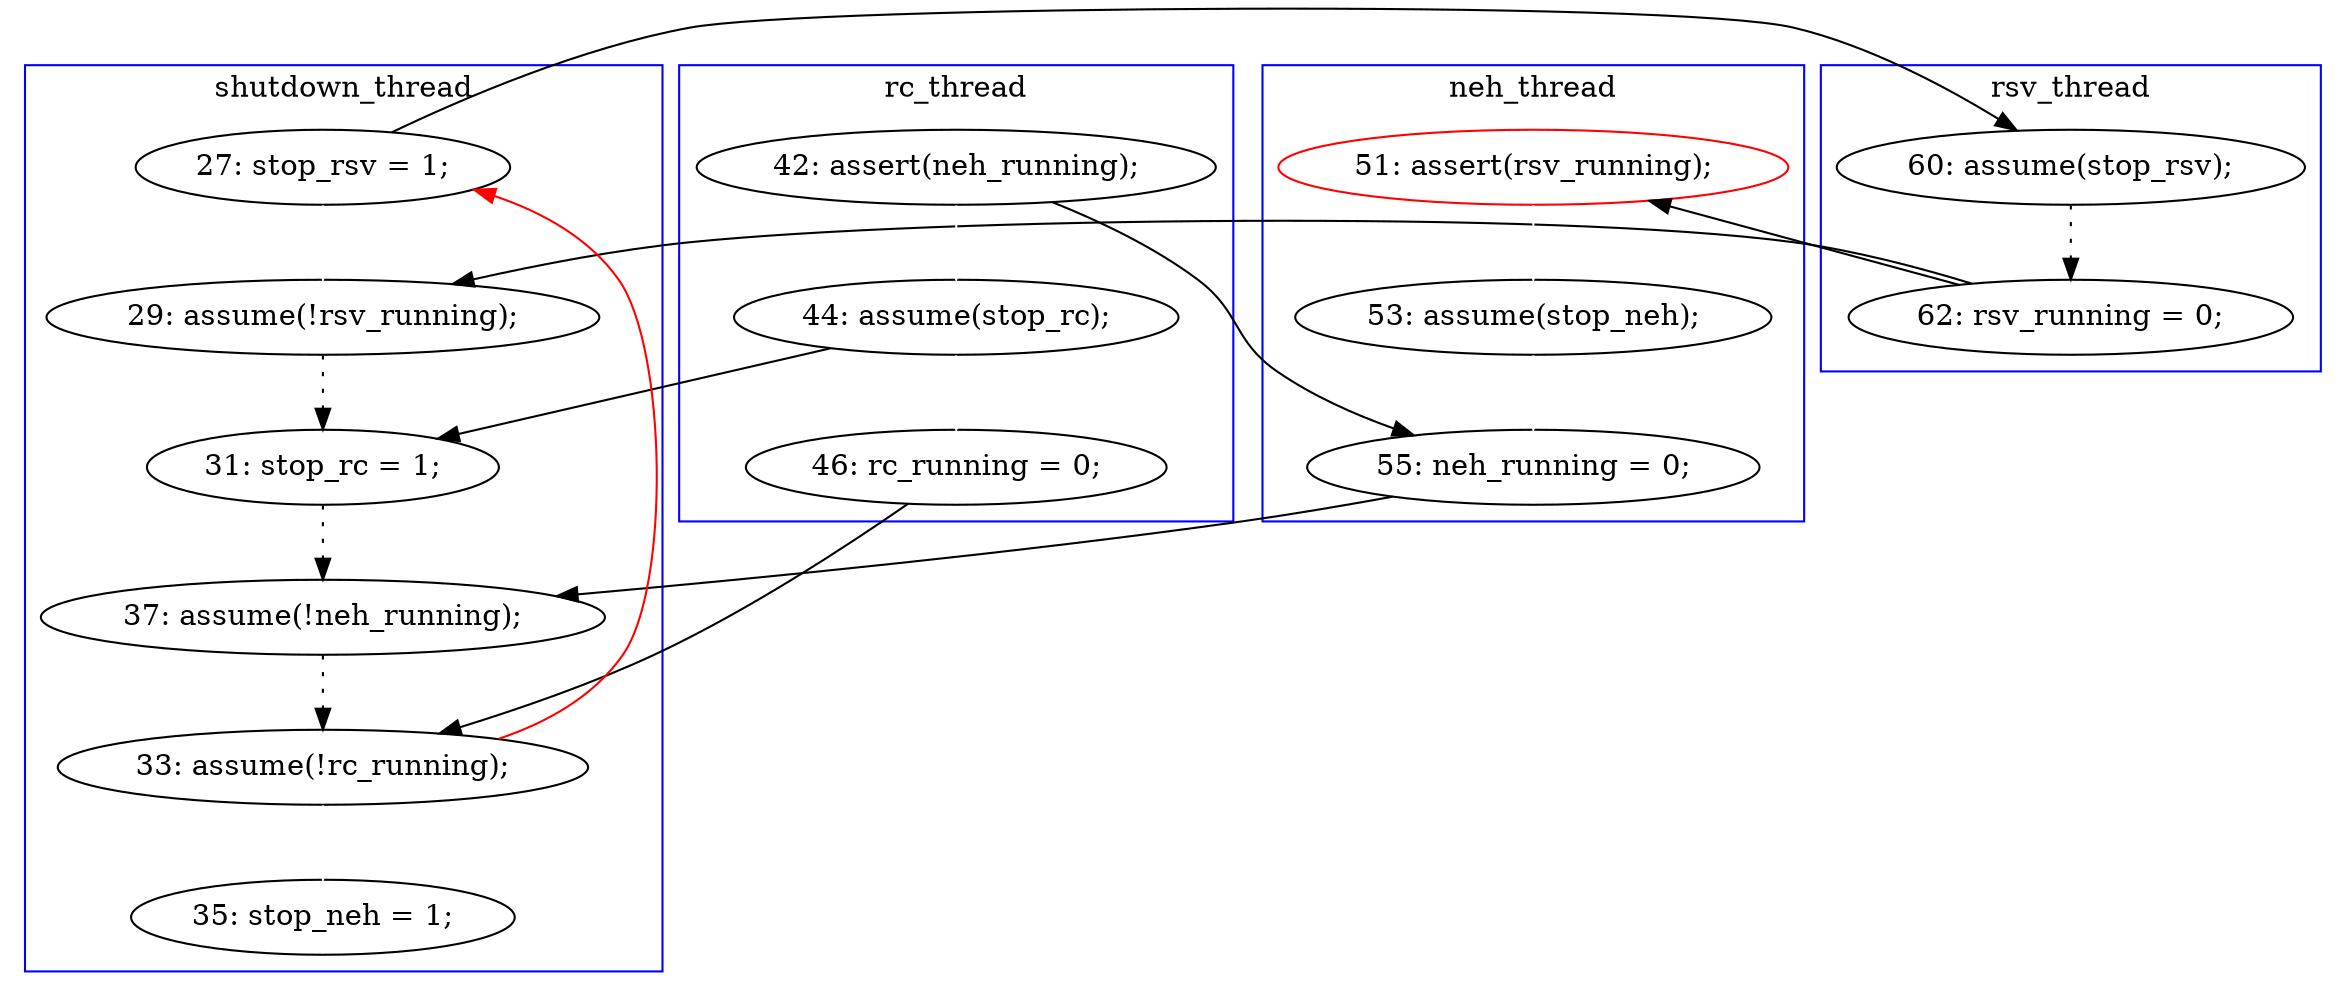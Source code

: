 digraph Counterexample {
	15 -> 17 [color = black, style = solid, constraint = false]
	19 -> 22 [color = black, style = solid, constraint = false]
	22 -> 23 [color = white, style = solid]
	11 -> 25 [color = black, style = solid, constraint = false]
	24 -> 29 [color = white, style = solid]
	11 -> 24 [color = white, style = solid]
	29 -> 31 [color = black, style = solid, constraint = false]
	15 -> 20 [color = white, style = solid]
	23 -> 25 [color = white, style = solid]
	20 -> 28 [color = black, style = dotted]
	31 -> 32 [color = white, style = solid]
	30 -> 31 [color = black, style = dotted]
	31 -> 15 [color = red, style = solid, constraint = false]
	17 -> 19 [color = black, style = dotted]
	25 -> 30 [color = black, style = solid, constraint = false]
	19 -> 20 [color = black, style = solid, constraint = false]
	24 -> 28 [color = black, style = solid, constraint = false]
	28 -> 30 [color = black, style = dotted]
	subgraph cluster3 {
		label = neh_thread
		color = blue
		22  [label = "51: assert(rsv_running);", color = red]
		23  [label = "53: assume(stop_neh);"]
		25  [label = "55: neh_running = 0;"]
	}
	subgraph cluster4 {
		label = rsv_thread
		color = blue
		17  [label = "60: assume(stop_rsv);"]
		19  [label = "62: rsv_running = 0;"]
	}
	subgraph cluster1 {
		label = shutdown_thread
		color = blue
		20  [label = "29: assume(!rsv_running);"]
		32  [label = "35: stop_neh = 1;"]
		31  [label = "33: assume(!rc_running);"]
		28  [label = "31: stop_rc = 1;"]
		15  [label = "27: stop_rsv = 1;"]
		30  [label = "37: assume(!neh_running);"]
	}
	subgraph cluster2 {
		label = rc_thread
		color = blue
		11  [label = "42: assert(neh_running);"]
		29  [label = "46: rc_running = 0;"]
		24  [label = "44: assume(stop_rc);"]
	}
}